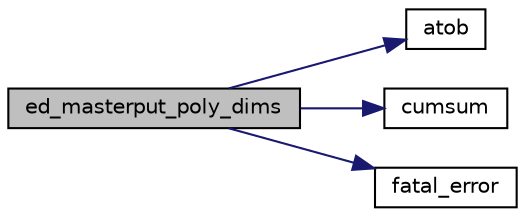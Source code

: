 digraph "ed_masterput_poly_dims"
{
 // LATEX_PDF_SIZE
  edge [fontname="Helvetica",fontsize="10",labelfontname="Helvetica",labelfontsize="10"];
  node [fontname="Helvetica",fontsize="10",shape=record];
  rankdir="LR";
  Node1 [label="ed_masterput_poly_dims",height=0.2,width=0.4,color="black", fillcolor="grey75", style="filled", fontcolor="black",tooltip=" "];
  Node1 -> Node2 [color="midnightblue",fontsize="10",style="solid",fontname="Helvetica"];
  Node2 [label="atob",height=0.2,width=0.4,color="black", fillcolor="white", style="filled",URL="$numutils_8f90.html#ad99541497f02a7efb987c5b45e675857",tooltip=" "];
  Node1 -> Node3 [color="midnightblue",fontsize="10",style="solid",fontname="Helvetica"];
  Node3 [label="cumsum",height=0.2,width=0.4,color="black", fillcolor="white", style="filled",URL="$numutils_8f90.html#a4c6620f6e7e0c517c0680ce839de1a3e",tooltip=" "];
  Node1 -> Node4 [color="midnightblue",fontsize="10",style="solid",fontname="Helvetica"];
  Node4 [label="fatal_error",height=0.2,width=0.4,color="black", fillcolor="white", style="filled",URL="$fatal__error_8_f90.html#a2a2bff228716ab48a81c795b348d1665",tooltip=" "];
}
